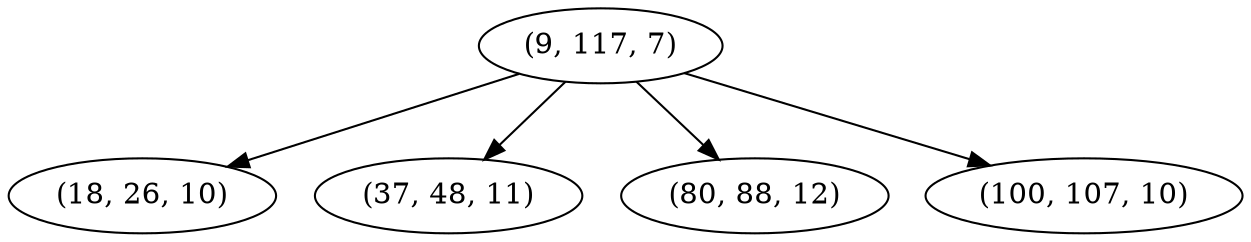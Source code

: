 digraph tree {
    "(9, 117, 7)";
    "(18, 26, 10)";
    "(37, 48, 11)";
    "(80, 88, 12)";
    "(100, 107, 10)";
    "(9, 117, 7)" -> "(18, 26, 10)";
    "(9, 117, 7)" -> "(37, 48, 11)";
    "(9, 117, 7)" -> "(80, 88, 12)";
    "(9, 117, 7)" -> "(100, 107, 10)";
}
